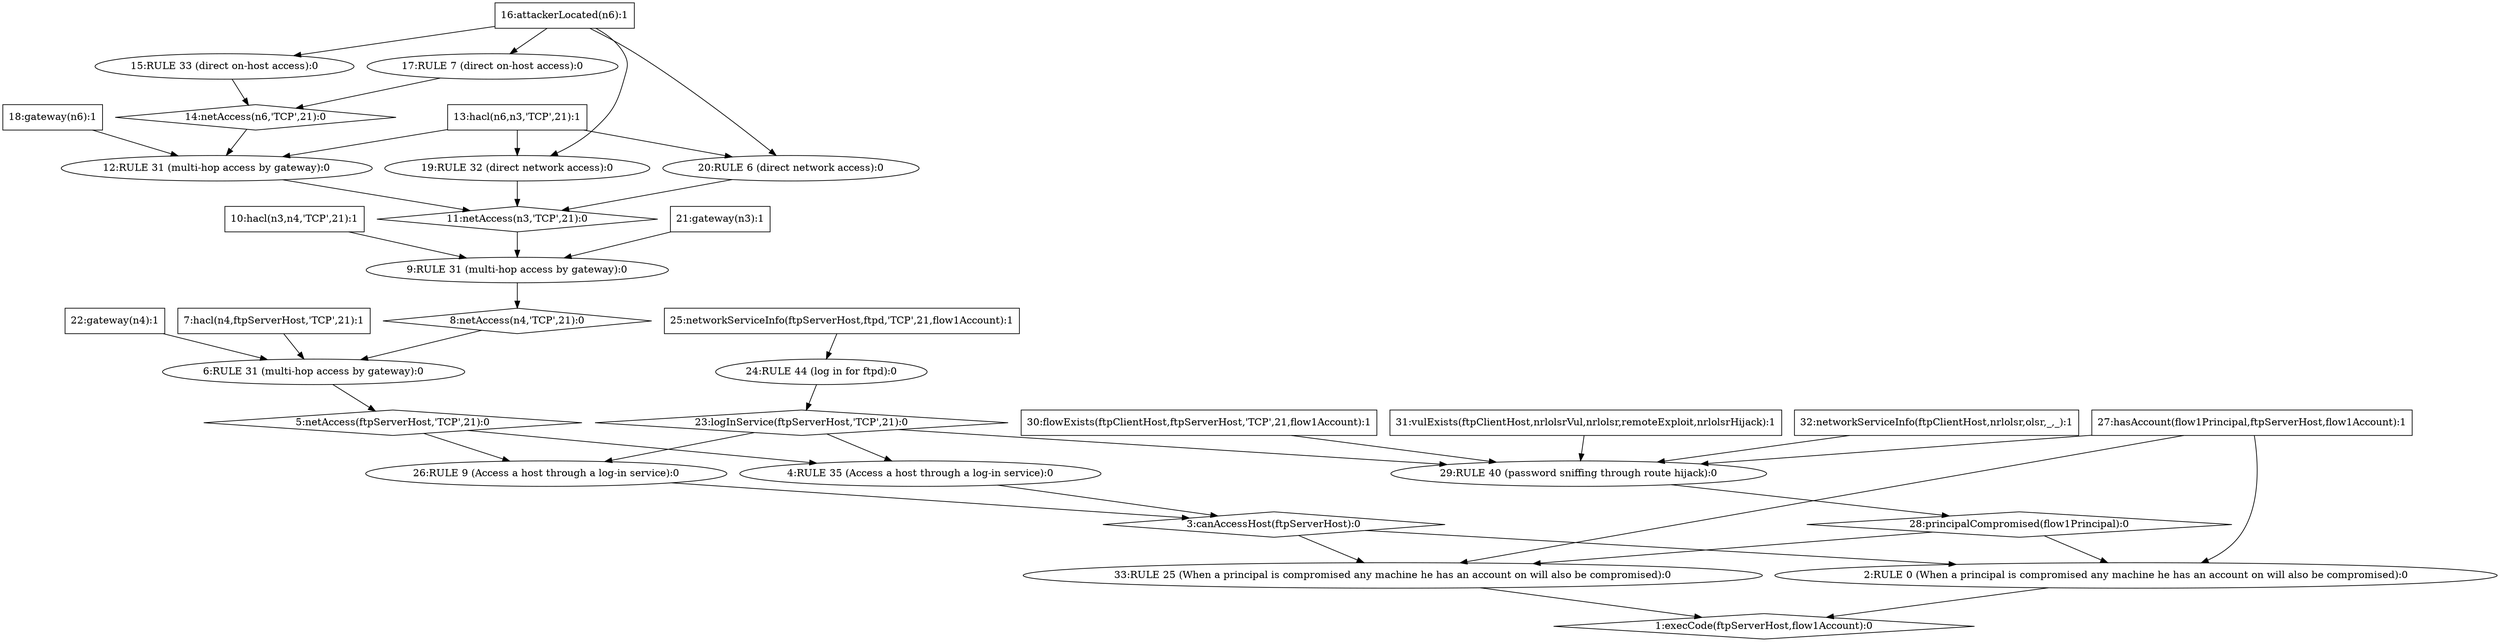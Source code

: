 digraph G {
	1 [label="1:execCode(ftpServerHost,flow1Account):0",shape=diamond];
	2 [label="2:RULE 0 (When a principal is compromised any machine he has an account on will also be compromised):0",shape=ellipse];
	3 [label="3:canAccessHost(ftpServerHost):0",shape=diamond];
	4 [label="4:RULE 35 (Access a host through a log-in service):0",shape=ellipse];
	5 [label="5:netAccess(ftpServerHost,'TCP',21):0",shape=diamond];
	6 [label="6:RULE 31 (multi-hop access by gateway):0",shape=ellipse];
	7 [label="7:hacl(n4,ftpServerHost,'TCP',21):1",shape=box];
	8 [label="8:netAccess(n4,'TCP',21):0",shape=diamond];
	9 [label="9:RULE 31 (multi-hop access by gateway):0",shape=ellipse];
	10 [label="10:hacl(n3,n4,'TCP',21):1",shape=box];
	11 [label="11:netAccess(n3,'TCP',21):0",shape=diamond];
	12 [label="12:RULE 31 (multi-hop access by gateway):0",shape=ellipse];
	13 [label="13:hacl(n6,n3,'TCP',21):1",shape=box];
	14 [label="14:netAccess(n6,'TCP',21):0",shape=diamond];
	15 [label="15:RULE 33 (direct on-host access):0",shape=ellipse];
	16 [label="16:attackerLocated(n6):1",shape=box];
	17 [label="17:RULE 7 (direct on-host access):0",shape=ellipse];
	18 [label="18:gateway(n6):1",shape=box];
	19 [label="19:RULE 32 (direct network access):0",shape=ellipse];
	20 [label="20:RULE 6 (direct network access):0",shape=ellipse];
	21 [label="21:gateway(n3):1",shape=box];
	22 [label="22:gateway(n4):1",shape=box];
	23 [label="23:logInService(ftpServerHost,'TCP',21):0",shape=diamond];
	24 [label="24:RULE 44 (log in for ftpd):0",shape=ellipse];
	25 [label="25:networkServiceInfo(ftpServerHost,ftpd,'TCP',21,flow1Account):1",shape=box];
	26 [label="26:RULE 9 (Access a host through a log-in service):0",shape=ellipse];
	27 [label="27:hasAccount(flow1Principal,ftpServerHost,flow1Account):1",shape=box];
	28 [label="28:principalCompromised(flow1Principal):0",shape=diamond];
	29 [label="29:RULE 40 (password sniffing through route hijack):0",shape=ellipse];
	30 [label="30:flowExists(ftpClientHost,ftpServerHost,'TCP',21,flow1Account):1",shape=box];
	31 [label="31:vulExists(ftpClientHost,nrlolsrVul,nrlolsr,remoteExploit,nrlolsrHijack):1",shape=box];
	32 [label="32:networkServiceInfo(ftpClientHost,nrlolsr,olsr,_,_):1",shape=box];
	33 [label="33:RULE 25 (When a principal is compromised any machine he has an account on will also be compromised):0",shape=ellipse];
	7 -> 	6;
	10 -> 	9;
	13 -> 	12;
	16 -> 	15;
	15 -> 	14;
	16 -> 	17;
	17 -> 	14;
	14 -> 	12;
	18 -> 	12;
	12 -> 	11;
	13 -> 	19;
	16 -> 	19;
	19 -> 	11;
	13 -> 	20;
	16 -> 	20;
	20 -> 	11;
	11 -> 	9;
	21 -> 	9;
	9 -> 	8;
	8 -> 	6;
	22 -> 	6;
	6 -> 	5;
	5 -> 	4;
	25 -> 	24;
	24 -> 	23;
	23 -> 	4;
	4 -> 	3;
	5 -> 	26;
	23 -> 	26;
	26 -> 	3;
	3 -> 	2;
	27 -> 	2;
	30 -> 	29;
	23 -> 	29;
	31 -> 	29;
	32 -> 	29;
	27 -> 	29;
	29 -> 	28;
	28 -> 	2;
	2 -> 	1;
	3 -> 	33;
	27 -> 	33;
	28 -> 	33;
	33 -> 	1;
}
